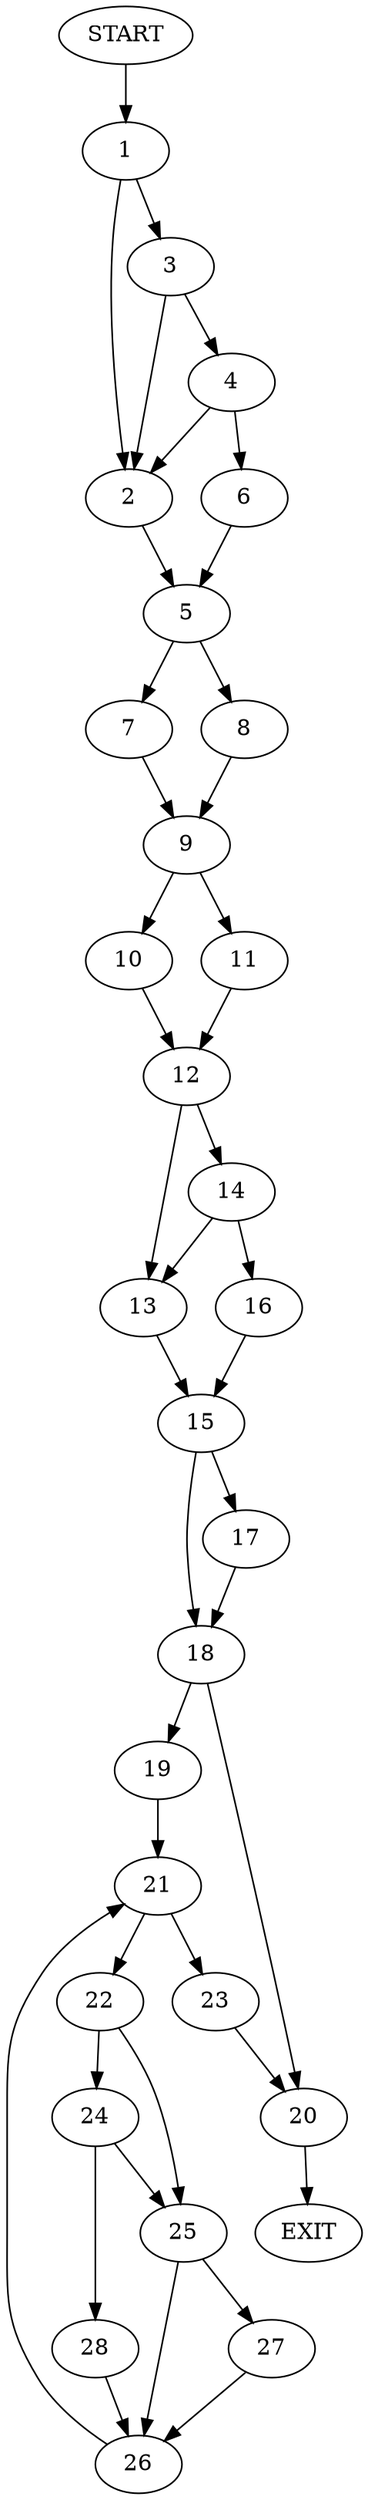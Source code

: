 digraph {
0 [label="START"]
29 [label="EXIT"]
0 -> 1
1 -> 2
1 -> 3
3 -> 2
3 -> 4
2 -> 5
4 -> 2
4 -> 6
6 -> 5
5 -> 7
5 -> 8
7 -> 9
8 -> 9
9 -> 10
9 -> 11
11 -> 12
10 -> 12
12 -> 13
12 -> 14
13 -> 15
14 -> 13
14 -> 16
16 -> 15
15 -> 17
15 -> 18
17 -> 18
18 -> 19
18 -> 20
20 -> 29
19 -> 21
21 -> 22
21 -> 23
22 -> 24
22 -> 25
23 -> 20
25 -> 26
25 -> 27
24 -> 28
24 -> 25
28 -> 26
26 -> 21
27 -> 26
}
